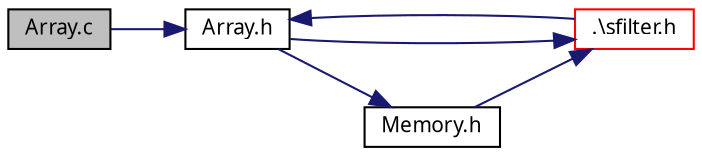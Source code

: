 digraph G
{
  edge [fontname="FreeSans.ttf",fontsize=10,labelfontname="FreeSans.ttf",labelfontsize=10];
  node [fontname="FreeSans.ttf",fontsize=10,shape=record];
  rankdir=LR;
  Node1 [label="Array.c",height=0.2,width=0.4,color="black", fillcolor="grey75", style="filled" fontcolor="black"];
  Node1 -> Node2 [color="midnightblue",fontsize=10,style="solid"];
  Node2 [label="Array.h",height=0.2,width=0.4,color="black", fillcolor="white", style="filled",URL="$_array_8h.html"];
  Node2 -> Node3 [color="midnightblue",fontsize=10,style="solid"];
  Node3 [label=".\\sfilter.h",height=0.2,width=0.4,color="red", fillcolor="white", style="filled",URL="$sfilter_8h.html"];
  Node3 -> Node2 [color="midnightblue",fontsize=10,style="solid"];
  Node2 -> Node4 [color="midnightblue",fontsize=10,style="solid"];
  Node4 [label="Memory.h",height=0.2,width=0.4,color="black", fillcolor="white", style="filled",URL="$_memory_8h.html"];
  Node4 -> Node3 [color="midnightblue",fontsize=10,style="solid"];
}
